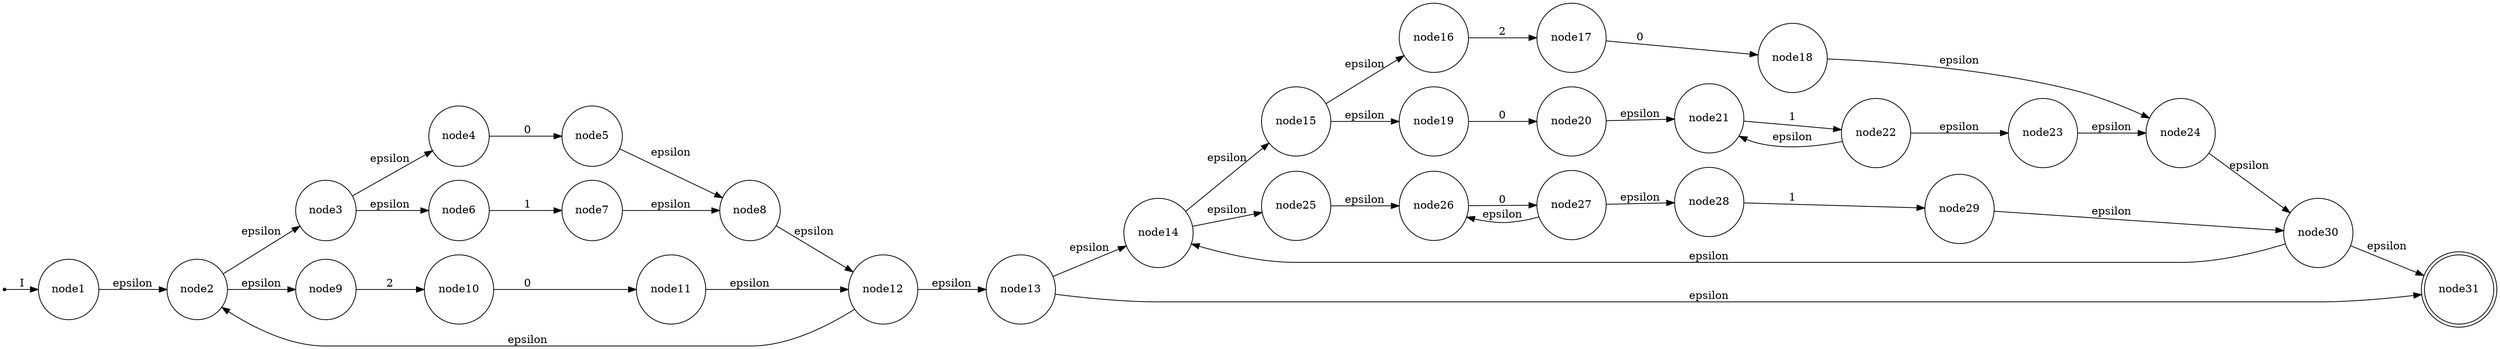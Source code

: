 digraph AFN{
rankdir=LR; 
 node[shape = circle];
nodeI [shape=point];
node1 [name="1"];
node2 [name="2"];
node3 [name="3"];
node4 [name="4"];
node5 [name="5"];
node6 [name="6"];
node7 [name="7"];
node8 [name="8"];
node9 [name="9"];
node10 [name="10"];
node11 [name="11"];
node12 [name="12"];
node13 [name="13"];
node14 [name="14"];
node15 [name="15"];
node16 [name="16"];
node17 [name="17"];
node18 [name="18"];
node19 [name="19"];
node20 [name="20"];
node21 [name="21"];
node22 [name="22"];
node23 [name="23"];
node24 [name="24"];
node25 [name="25"];
node26 [name="26"];
node27 [name="27"];
node28 [name="28"];
node29 [name="29"];
node30 [name="30"];
node31 [name="31"];
node31 [name="31" shape = "doublecircle"];
nodeI -> node1 [label = "I"];
node4 -> node5 [label = "0"];
node6 -> node7 [label = "1"];
node3 -> node4 [label = "epsilon"];
node3 -> node6 [label = "epsilon"];
node5 -> node8 [label = "epsilon"];
node7 -> node8 [label = "epsilon"];
node9 -> node10 [label = "2"];
node10 -> node11 [label = "0"];
node2 -> node3 [label = "epsilon"];
node2 -> node9 [label = "epsilon"];
node8 -> node12 [label = "epsilon"];
node11 -> node12 [label = "epsilon"];
node1 -> node2 [label = "epsilon"];
node12 -> node2 [label = "epsilon"];
node12 -> node13 [label = "epsilon"];
node16 -> node17 [label = "2"];
node17 -> node18 [label = "0"];
node19 -> node20 [label = "0"];
node21 -> node22 [label = "1"];
node20 -> node21 [label = "epsilon"];
node22 -> node21 [label = "epsilon"];
node22 -> node23 [label = "epsilon"];
node15 -> node16 [label = "epsilon"];
node15 -> node19 [label = "epsilon"];
node18 -> node24 [label = "epsilon"];
node23 -> node24 [label = "epsilon"];
node26 -> node27 [label = "0"];
node25 -> node26 [label = "epsilon"];
node27 -> node26 [label = "epsilon"];
node27 -> node28 [label = "epsilon"];
node28 -> node29 [label = "1"];
node14 -> node15 [label = "epsilon"];
node14 -> node25 [label = "epsilon"];
node24 -> node30 [label = "epsilon"];
node29 -> node30 [label = "epsilon"];
node13 -> node14 [label = "epsilon"];
node13 -> node31 [label = "epsilon"];
node30 -> node14 [label = "epsilon"];
node30 -> node31 [label = "epsilon"];
}
